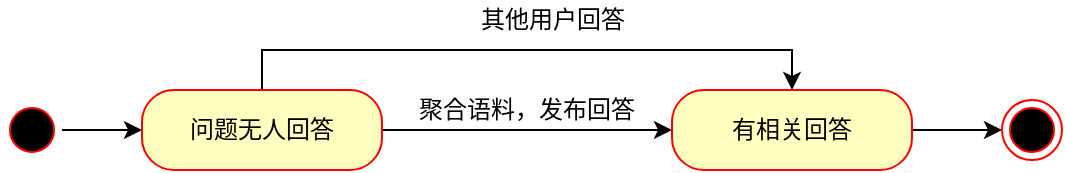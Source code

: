 <mxfile version="12.9.3" type="device"><diagram id="6wMeyarMs7nROyQC8wwc" name="第 1 页"><mxGraphModel dx="1026" dy="594" grid="1" gridSize="10" guides="1" tooltips="1" connect="1" arrows="1" fold="1" page="1" pageScale="1" pageWidth="1169" pageHeight="1654" math="0" shadow="0"><root><mxCell id="0"/><mxCell id="1" parent="0"/><mxCell id="7Pp5CJ_GJNA1K9dMn05a-1" style="edgeStyle=orthogonalEdgeStyle;rounded=0;orthogonalLoop=1;jettySize=auto;html=1;exitX=1;exitY=0.5;exitDx=0;exitDy=0;entryX=0;entryY=0.5;entryDx=0;entryDy=0;" edge="1" parent="1" source="7Pp5CJ_GJNA1K9dMn05a-2" target="7Pp5CJ_GJNA1K9dMn05a-6"><mxGeometry relative="1" as="geometry"/></mxCell><mxCell id="7Pp5CJ_GJNA1K9dMn05a-2" value="" style="ellipse;html=1;shape=startState;fillColor=#000000;strokeColor=#ff0000;" vertex="1" parent="1"><mxGeometry x="130" y="160" width="30" height="30" as="geometry"/></mxCell><mxCell id="7Pp5CJ_GJNA1K9dMn05a-3" style="edgeStyle=orthogonalEdgeStyle;rounded=0;orthogonalLoop=1;jettySize=auto;html=1;exitX=1;exitY=0.5;exitDx=0;exitDy=0;entryX=0;entryY=0.5;entryDx=0;entryDy=0;" edge="1" parent="1" source="7Pp5CJ_GJNA1K9dMn05a-6" target="7Pp5CJ_GJNA1K9dMn05a-10"><mxGeometry relative="1" as="geometry"/></mxCell><mxCell id="7Pp5CJ_GJNA1K9dMn05a-4" value="聚合语料，发布回答" style="text;html=1;align=center;verticalAlign=middle;resizable=0;points=[];labelBackgroundColor=#ffffff;" vertex="1" connectable="0" parent="7Pp5CJ_GJNA1K9dMn05a-3"><mxGeometry x="-0.149" y="11" relative="1" as="geometry"><mxPoint x="10" y="1" as="offset"/></mxGeometry></mxCell><mxCell id="7Pp5CJ_GJNA1K9dMn05a-5" style="edgeStyle=orthogonalEdgeStyle;rounded=0;orthogonalLoop=1;jettySize=auto;html=1;exitX=0.5;exitY=0;exitDx=0;exitDy=0;entryX=0.5;entryY=0;entryDx=0;entryDy=0;" edge="1" parent="1" source="7Pp5CJ_GJNA1K9dMn05a-6" target="7Pp5CJ_GJNA1K9dMn05a-10"><mxGeometry relative="1" as="geometry"><Array as="points"><mxPoint x="260" y="135"/><mxPoint x="525" y="135"/></Array></mxGeometry></mxCell><mxCell id="7Pp5CJ_GJNA1K9dMn05a-6" value="问题无人回答" style="rounded=1;whiteSpace=wrap;html=1;arcSize=40;fontColor=#000000;fillColor=#ffffc0;strokeColor=#ff0000;" vertex="1" parent="1"><mxGeometry x="200" y="155" width="120" height="40" as="geometry"/></mxCell><mxCell id="7Pp5CJ_GJNA1K9dMn05a-7" style="edgeStyle=orthogonalEdgeStyle;rounded=0;orthogonalLoop=1;jettySize=auto;html=1;exitX=1;exitY=0.5;exitDx=0;exitDy=0;entryX=0;entryY=0.5;entryDx=0;entryDy=0;" edge="1" parent="1" source="7Pp5CJ_GJNA1K9dMn05a-10" target="7Pp5CJ_GJNA1K9dMn05a-11"><mxGeometry relative="1" as="geometry"/></mxCell><mxCell id="7Pp5CJ_GJNA1K9dMn05a-10" value="有相关回答" style="rounded=1;whiteSpace=wrap;html=1;arcSize=40;fontColor=#000000;fillColor=#ffffc0;strokeColor=#ff0000;" vertex="1" parent="1"><mxGeometry x="465" y="155" width="120" height="40" as="geometry"/></mxCell><mxCell id="7Pp5CJ_GJNA1K9dMn05a-11" value="" style="ellipse;html=1;shape=endState;fillColor=#000000;strokeColor=#ff0000;" vertex="1" parent="1"><mxGeometry x="630" y="160" width="30" height="30" as="geometry"/></mxCell><mxCell id="7Pp5CJ_GJNA1K9dMn05a-14" value="其他用户回答" style="text;html=1;align=center;verticalAlign=middle;resizable=0;points=[];autosize=1;" vertex="1" parent="1"><mxGeometry x="360" y="110" width="90" height="20" as="geometry"/></mxCell></root></mxGraphModel></diagram></mxfile>
